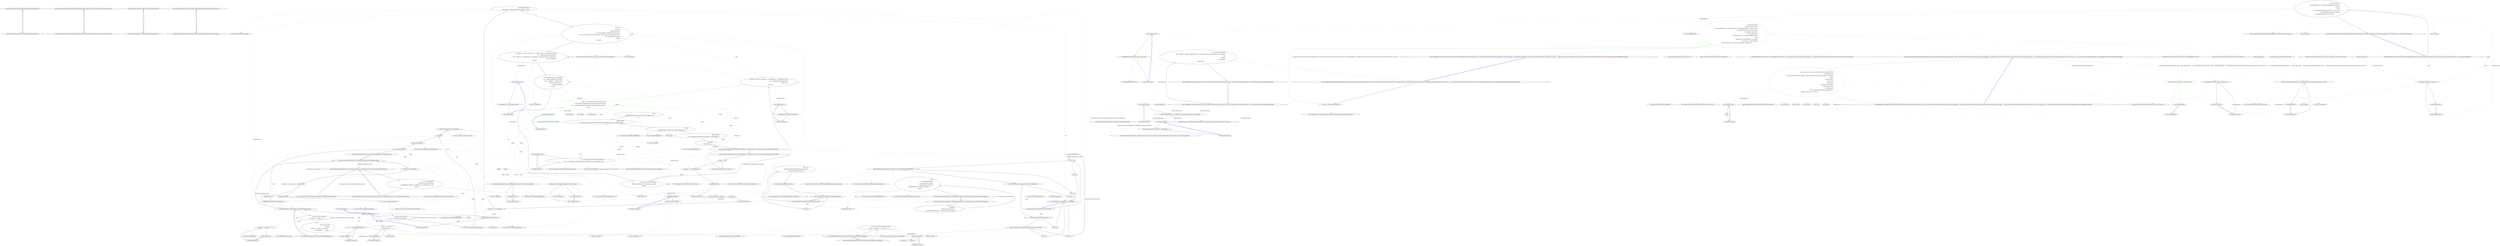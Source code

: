 digraph  {
m0_4 [label="Entry Humanizer.Localisation.Formatters.IFormatter.TimeSpanHumanize_Zero()", span="12-12", cluster="Humanizer.Localisation.Formatters.IFormatter.TimeSpanHumanize_Zero()", file="ReflectionExtensions.cs"];
m0_5 [label="Exit Humanizer.Localisation.Formatters.IFormatter.TimeSpanHumanize_Zero()", span="12-12", cluster="Humanizer.Localisation.Formatters.IFormatter.TimeSpanHumanize_Zero()", file="ReflectionExtensions.cs"];
m0_2 [label="Entry Humanizer.Localisation.Formatters.IFormatter.DateHumanize(Humanizer.Localisation.TimeUnit, Humanizer.Localisation.Tense, int)", span="10-10", cluster="Humanizer.Localisation.Formatters.IFormatter.DateHumanize(Humanizer.Localisation.TimeUnit, Humanizer.Localisation.Tense, int)", file="ReflectionExtensions.cs"];
m0_3 [label="Exit Humanizer.Localisation.Formatters.IFormatter.DateHumanize(Humanizer.Localisation.TimeUnit, Humanizer.Localisation.Tense, int)", span="10-10", cluster="Humanizer.Localisation.Formatters.IFormatter.DateHumanize(Humanizer.Localisation.TimeUnit, Humanizer.Localisation.Tense, int)", file="ReflectionExtensions.cs"];
m0_0 [label="Entry Humanizer.Localisation.Formatters.IFormatter.DateHumanize_Now()", span="9-9", cluster="Humanizer.Localisation.Formatters.IFormatter.DateHumanize_Now()", file="ReflectionExtensions.cs"];
m0_1 [label="Exit Humanizer.Localisation.Formatters.IFormatter.DateHumanize_Now()", span="9-9", cluster="Humanizer.Localisation.Formatters.IFormatter.DateHumanize_Now()", file="ReflectionExtensions.cs"];
m0_6 [label="Entry Humanizer.Localisation.Formatters.IFormatter.TimeSpanHumanize(Humanizer.Localisation.TimeUnit, int)", span="13-13", cluster="Humanizer.Localisation.Formatters.IFormatter.TimeSpanHumanize(Humanizer.Localisation.TimeUnit, int)", file="ReflectionExtensions.cs"];
m0_7 [label="Exit Humanizer.Localisation.Formatters.IFormatter.TimeSpanHumanize(Humanizer.Localisation.TimeUnit, int)", span="13-13", cluster="Humanizer.Localisation.Formatters.IFormatter.TimeSpanHumanize(Humanizer.Localisation.TimeUnit, int)", file="ReflectionExtensions.cs"];
m2_33 [label="Entry System.Type.GetVerbSpecification()", span="27-27", cluster="System.Type.GetVerbSpecification()", file="UnParserExtensions.cs"];
m2_41 [label="Entry System.Text.StringBuilder.Append(char)", span="0-0", cluster="System.Text.StringBuilder.Append(char)", file="UnParserExtensions.cs"];
m2_118 [label="Entry Unk.doubQt", span="", cluster="Unk.doubQt", file="UnParserExtensions.cs"];
m2_143 [label="Entry CommandLine.Infrastructure.FSharpOptionHelper.IsSome(object)", span="52-52", cluster="CommandLine.Infrastructure.FSharpOptionHelper.IsSome(object)", file="UnParserExtensions.cs"];
m2_120 [label="Entry CommandLine.UnParserExtensions.SeperatorOrSpace(CommandLine.Core.Specification)", span="165-165", cluster="CommandLine.UnParserExtensions.SeperatorOrSpace(CommandLine.Core.Specification)", file="UnParserExtensions.cs"];
m2_121 [label="return (spec as OptionSpecification).ToMaybe()\r\n                .Return(o => o.Separator != '\0' ? o.Separator : ' ', ' ');", span="167-168", cluster="CommandLine.UnParserExtensions.SeperatorOrSpace(CommandLine.Core.Specification)", file="UnParserExtensions.cs"];
m2_122 [label="Exit CommandLine.UnParserExtensions.SeperatorOrSpace(CommandLine.Core.Specification)", span="165-165", cluster="CommandLine.UnParserExtensions.SeperatorOrSpace(CommandLine.Core.Specification)", file="UnParserExtensions.cs"];
m2_82 [label="Entry CommandLine.UnParserExtensions.FormatValue(CommandLine.Core.Specification, object)", span="133-133", cluster="CommandLine.UnParserExtensions.FormatValue(CommandLine.Core.Specification, object)", file="UnParserExtensions.cs"];
m2_92 [label="builder.Append(format(e.Current)).Append(sep)", span="147-147", cluster="CommandLine.UnParserExtensions.FormatValue(CommandLine.Core.Specification, object)", file="UnParserExtensions.cs"];
m2_83 [label="var builder = new StringBuilder()", span="135-135", cluster="CommandLine.UnParserExtensions.FormatValue(CommandLine.Core.Specification, object)", file="UnParserExtensions.cs"];
m2_88 [label="var sep = spec.SeperatorOrSpace()", span="142-142", cluster="CommandLine.UnParserExtensions.FormatValue(CommandLine.Core.Specification, object)", file="UnParserExtensions.cs"];
m2_90 [label="var e = ((IEnumerable)value).GetEnumerator()", span="145-145", cluster="CommandLine.UnParserExtensions.FormatValue(CommandLine.Core.Specification, object)", file="UnParserExtensions.cs"];
m2_89 [label="Func<object, object> format = v\r\n                        => sep == ' ' ? FormatWithQuotesIfString(v) : v", span="143-144", cluster="CommandLine.UnParserExtensions.FormatValue(CommandLine.Core.Specification, object)", file="UnParserExtensions.cs"];
m2_91 [label="e.MoveNext()", span="146-146", cluster="CommandLine.UnParserExtensions.FormatValue(CommandLine.Core.Specification, object)", file="UnParserExtensions.cs"];
m2_94 [label="return builder.ToString();", span="151-151", cluster="CommandLine.UnParserExtensions.FormatValue(CommandLine.Core.Specification, object)", file="UnParserExtensions.cs"];
m2_84 [label="spec.TargetType", span="136-136", cluster="CommandLine.UnParserExtensions.FormatValue(CommandLine.Core.Specification, object)", file="UnParserExtensions.cs"];
m2_86 [label="builder.Append(FormatWithQuotesIfString(value))", span="139-139", cluster="CommandLine.UnParserExtensions.FormatValue(CommandLine.Core.Specification, object)", file="UnParserExtensions.cs"];
m2_93 [label="builder.TrimEndIfMatch(' ')", span="148-148", cluster="CommandLine.UnParserExtensions.FormatValue(CommandLine.Core.Specification, object)", file="UnParserExtensions.cs"];
m2_87 [label="TargetType.Sequence", span="141-141", cluster="CommandLine.UnParserExtensions.FormatValue(CommandLine.Core.Specification, object)", file="UnParserExtensions.cs"];
m2_85 [label="TargetType.Scalar", span="138-138", cluster="CommandLine.UnParserExtensions.FormatValue(CommandLine.Core.Specification, object)", file="UnParserExtensions.cs"];
m2_95 [label="Exit CommandLine.UnParserExtensions.FormatValue(CommandLine.Core.Specification, object)", span="133-133", cluster="CommandLine.UnParserExtensions.FormatValue(CommandLine.Core.Specification, object)", file="UnParserExtensions.cs"];
m2_30 [label="Entry System.Action<T>.Invoke(T)", span="0-0", cluster="System.Action<T>.Invoke(T)", file="UnParserExtensions.cs"];
m2_99 [label="Entry System.Collections.IEnumerable.GetEnumerator()", span="0-0", cluster="System.Collections.IEnumerable.GetEnumerator()", file="UnParserExtensions.cs"];
m2_40 [label="Entry Unk.Any", span="", cluster="Unk.Any", file="UnParserExtensions.cs"];
m2_36 [label="Entry object.IsEmpty()", span="203-203", cluster="object.IsEmpty()", file="UnParserExtensions.cs"];
m2_101 [label="Entry System.Func<T, TResult>.Invoke(T)", span="0-0", cluster="System.Func<T, TResult>.Invoke(T)", file="UnParserExtensions.cs"];
m2_131 [label="Entry CommandLine.UnParserExtensions.FormatName(CommandLine.Core.OptionSpecification, CommandLine.UnParserSettings)", span="179-179", cluster="CommandLine.UnParserExtensions.FormatName(CommandLine.Core.OptionSpecification, CommandLine.UnParserSettings)", file="UnParserExtensions.cs"];
m2_133 [label="return\r\n                new StringBuilder(longName\r\n                    ? ''--''.JoinTo(optionSpec.LongName)\r\n                    : ''-''.JoinTo(optionSpec.ShortName))\r\n                        .AppendIf(longName && settings.UseEqualToken, ''='', '' '')\r\n                    .ToString();", span="184-189", cluster="CommandLine.UnParserExtensions.FormatName(CommandLine.Core.OptionSpecification, CommandLine.UnParserSettings)", file="UnParserExtensions.cs"];
m2_132 [label="var longName =\r\n                optionSpec.LongName.Length > 0\r\n                && settings.NameStyleFormat == NameStyleFormat.PreferLongName", span="181-183", cluster="CommandLine.UnParserExtensions.FormatName(CommandLine.Core.OptionSpecification, CommandLine.UnParserSettings)", file="UnParserExtensions.cs"];
m2_134 [label="Exit CommandLine.UnParserExtensions.FormatName(CommandLine.Core.OptionSpecification, CommandLine.UnParserSettings)", span="179-179", cluster="CommandLine.UnParserExtensions.FormatName(CommandLine.Core.OptionSpecification, CommandLine.UnParserSettings)", file="UnParserExtensions.cs"];
m2_38 [label="Entry Unk.Where", span="", cluster="Unk.Where", file="UnParserExtensions.cs"];
m2_136 [label="Entry System.Text.StringBuilder.AppendIf(bool, string, string)", span="42-42", cluster="System.Text.StringBuilder.AppendIf(bool, string, string)", file="UnParserExtensions.cs"];
m2_47 [label="Entry Unk.TrimEndIfMatchWhen", span="", cluster="Unk.TrimEndIfMatchWhen", file="UnParserExtensions.cs"];
m2_114 [label="Entry string.Replace(string, string)", span="0-0", cluster="string.Replace(string, string)", file="UnParserExtensions.cs"];
m2_35 [label="Entry System.Type.GetSpecifications<T>(System.Func<System.Reflection.PropertyInfo, T>)", span="16-16", cluster="System.Type.GetSpecifications<T>(System.Func<System.Reflection.PropertyInfo, T>)", file="UnParserExtensions.cs"];
m2_67 [label="Entry Unk.Contains", span="", cluster="Unk.Contains", file="UnParserExtensions.cs"];
m2_109 [label="Entry T.ToMaybe<T>()", span="249-249", cluster="T.ToMaybe<T>()", file="UnParserExtensions.cs"];
m2_113 [label="Entry string.Contains(string)", span="0-0", cluster="string.Contains(string)", file="UnParserExtensions.cs"];
m2_31 [label="Entry object.GetType()", span="0-0", cluster="object.GetType()", file="UnParserExtensions.cs"];
m2_110 [label="Entry lambda expression", span="156-157", cluster="lambda expression", file="UnParserExtensions.cs"];
m2_71 [label="Entry lambda expression", span="118-118", cluster="lambda expression", file="UnParserExtensions.cs"];
m2_75 [label="builder.Append(FormatOption((OptionSpecification)opt.Specification, opt.Value, settings)).Append(' ')", span="123-123", cluster="lambda expression", file="UnParserExtensions.cs"];
m2_79 [label="builder.Append(FormatValue(val.Specification, val.Value)).Append(' ')", span="127-127", cluster="lambda expression", file="UnParserExtensions.cs"];
m2_72 [label="((OptionSpecification)info.Specification).ShortName", span="118-118", cluster="lambda expression", color=green, community=0, file="UnParserExtensions.cs"];
m2_73 [label="Exit lambda expression", span="118-118", cluster="lambda expression", file="UnParserExtensions.cs"];
m2_52 [label="builder.Append(verb.Name).Append(' ')", span="83-83", cluster="lambda expression", file="UnParserExtensions.cs"];
m2_68 [label="Entry lambda expression", span="111-111", cluster="lambda expression", file="UnParserExtensions.cs"];
m2_65 [label="!shortSwitches.Contains(info)", span="108-108", cluster="lambda expression", file="UnParserExtensions.cs"];
m2_74 [label="Entry lambda expression", span="123-123", cluster="lambda expression", file="UnParserExtensions.cs"];
m2_76 [label="Exit lambda expression", span="123-123", cluster="lambda expression", file="UnParserExtensions.cs"];
m2_78 [label="Entry lambda expression", span="127-127", cluster="lambda expression", file="UnParserExtensions.cs"];
m2_80 [label="Exit lambda expression", span="127-127", cluster="lambda expression", file="UnParserExtensions.cs"];
m2_64 [label="Entry lambda expression", span="108-108", cluster="lambda expression", file="UnParserExtensions.cs"];
m2_51 [label="Entry lambda expression", span="83-83", cluster="lambda expression", file="UnParserExtensions.cs"];
m2_53 [label="Exit lambda expression", span="83-83", cluster="lambda expression", file="UnParserExtensions.cs"];
m2_55 [label="Entry lambda expression", span="88-89", cluster="lambda expression", file="UnParserExtensions.cs"];
m2_70 [label="Exit lambda expression", span="111-111", cluster="lambda expression", file="UnParserExtensions.cs"];
m2_69 [label="i.Specification.Tag == SpecificationType.Value", span="111-111", cluster="lambda expression", file="UnParserExtensions.cs"];
m2_61 [label="Entry lambda expression", span="94-94", cluster="lambda expression", file="UnParserExtensions.cs"];
m2_66 [label="Exit lambda expression", span="108-108", cluster="lambda expression", file="UnParserExtensions.cs"];
m2_56 [label="new { Specification = Specification.FromProperty(pi),\r\n                            Value = pi.GetValue(options, null).NormalizeValue(), PropertyValue = pi.GetValue(options, null) }", span="88-89", cluster="lambda expression", file="UnParserExtensions.cs"];
m2_57 [label="Exit lambda expression", span="88-89", cluster="lambda expression", file="UnParserExtensions.cs"];
m2_63 [label="Exit lambda expression", span="94-94", cluster="lambda expression", file="UnParserExtensions.cs"];
m2_62 [label="i.Specification.Tag == SpecificationType.Option", span="94-94", cluster="lambda expression", file="UnParserExtensions.cs"];
m2_116 [label="v.Contains(' ') || v.Contains(''\'''')\r\n                    ? ''\''''.JoinTo(doubQt(v), ''\'''') : v", span="161-162", cluster="lambda expression", file="UnParserExtensions.cs"];
m2_104 [label="sep == ' ' ? FormatWithQuotesIfString(v) : v", span="144-144", cluster="lambda expression", file="UnParserExtensions.cs"];
m2_115 [label="Entry lambda expression", span="161-162", cluster="lambda expression", file="UnParserExtensions.cs"];
m2_123 [label="Entry lambda expression", span="168-168", cluster="lambda expression", file="UnParserExtensions.cs"];
m2_117 [label="Exit lambda expression", span="161-162", cluster="lambda expression", file="UnParserExtensions.cs"];
m2_103 [label="Entry lambda expression", span="143-144", cluster="lambda expression", file="UnParserExtensions.cs"];
m2_105 [label="Exit lambda expression", span="143-144", cluster="lambda expression", file="UnParserExtensions.cs"];
m2_111 [label="v.Contains(''\'''') ? v.Replace(''\'''', ''\\\'''') : v", span="157-157", cluster="lambda expression", file="UnParserExtensions.cs"];
m2_125 [label="Exit lambda expression", span="168-168", cluster="lambda expression", file="UnParserExtensions.cs"];
m2_124 [label="o.Separator != '\0' ? o.Separator : ' '", span="168-168", cluster="lambda expression", file="UnParserExtensions.cs"];
m2_112 [label="Exit lambda expression", span="156-157", cluster="lambda expression", file="UnParserExtensions.cs"];
m2_130 [label="Entry System.Text.StringBuilder.AppendWhen(bool, params string[])", span="9-9", cluster="System.Text.StringBuilder.AppendWhen(bool, params string[])", file="UnParserExtensions.cs"];
m2_50 [label="Entry string.TrimEnd(params char[])", span="0-0", cluster="string.TrimEnd(params char[])", file="UnParserExtensions.cs"];
m2_102 [label="Entry System.Text.StringBuilder.TrimEndIfMatch(char)", span="87-87", cluster="System.Text.StringBuilder.TrimEndIfMatch(char)", file="UnParserExtensions.cs"];
m2_142 [label="Entry CommandLine.Infrastructure.ReflectionHelper.IsFSharpOptionType(System.Type)", span="35-35", cluster="CommandLine.Infrastructure.ReflectionHelper.IsFSharpOptionType(System.Type)", file="UnParserExtensions.cs"];
m2_46 [label="Entry System.Text.StringBuilder.TrailingSpaces()", span="100-100", cluster="System.Text.StringBuilder.TrailingSpaces()", file="UnParserExtensions.cs"];
m2_54 [label="Entry Unk.Append", span="", cluster="Unk.Append", file="UnParserExtensions.cs"];
m2_42 [label="Entry Unk.Select", span="", cluster="Unk.Select", file="UnParserExtensions.cs"];
m2_158 [label="Entry System.Type.GetDefaultValue()", span="119-119", cluster="System.Type.GetDefaultValue()", file="UnParserExtensions.cs"];
m2_81 [label="Entry Unk.FormatValue", span="", cluster="Unk.FormatValue", file="UnParserExtensions.cs"];
m2_77 [label="Entry Unk.FormatOption", span="", cluster="Unk.FormatOption", file="UnParserExtensions.cs"];
m2_37 [label="Entry Unk.Memorize", span="", cluster="Unk.Memorize", file="UnParserExtensions.cs"];
m2_39 [label="Entry Unk.UniqueName", span="", cluster="Unk.UniqueName", file="UnParserExtensions.cs"];
m2_144 [label="Entry CommandLine.Infrastructure.FSharpOptionHelper.ValueOf(object)", span="39-39", cluster="CommandLine.Infrastructure.FSharpOptionHelper.ValueOf(object)", file="UnParserExtensions.cs"];
m2_119 [label="Entry string.JoinTo(params string[])", span="45-45", cluster="string.JoinTo(params string[])", file="UnParserExtensions.cs"];
m2_60 [label="Entry object.NormalizeValue()", span="192-192", cluster="object.NormalizeValue()", file="UnParserExtensions.cs"];
m2_34 [label="Entry Unk.Return", span="", cluster="Unk.Return", file="UnParserExtensions.cs"];
m2_58 [label="Entry CommandLine.Core.Specification.FromProperty(System.Reflection.PropertyInfo)", span="105-105", cluster="CommandLine.Core.Specification.FromProperty(System.Reflection.PropertyInfo)", file="UnParserExtensions.cs"];
m2_49 [label="Entry System.Text.StringBuilder.ToString()", span="0-0", cluster="System.Text.StringBuilder.ToString()", file="UnParserExtensions.cs"];
m2_129 [label="Entry CommandLine.Core.OptionSpecification.FormatName(CommandLine.UnParserSettings)", span="179-179", cluster="CommandLine.Core.OptionSpecification.FormatName(CommandLine.UnParserSettings)", file="UnParserExtensions.cs"];
m2_45 [label="Entry System.Text.StringBuilder.Append(string)", span="0-0", cluster="System.Text.StringBuilder.Append(string)", file="UnParserExtensions.cs"];
m2_98 [label="Entry CommandLine.Core.Specification.SeperatorOrSpace()", span="165-165", cluster="CommandLine.Core.Specification.SeperatorOrSpace()", file="UnParserExtensions.cs"];
m2_96 [label="Entry CommandLine.UnParserExtensions.FormatWithQuotesIfString(object)", span="154-154", cluster="CommandLine.UnParserExtensions.FormatWithQuotesIfString(object)", file="UnParserExtensions.cs"];
m2_107 [label="return (value as string)\r\n                .ToMaybe()\r\n                .Return(v => v.Contains(' ') || v.Contains(''\'''')\r\n                    ? ''\''''.JoinTo(doubQt(v), ''\'''') : v, value);", span="159-162", cluster="CommandLine.UnParserExtensions.FormatWithQuotesIfString(object)", file="UnParserExtensions.cs"];
m2_106 [label="Func<string, string> doubQt = v\r\n                => v.Contains(''\'''') ? v.Replace(''\'''', ''\\\'''') : v", span="156-157", cluster="CommandLine.UnParserExtensions.FormatWithQuotesIfString(object)", file="UnParserExtensions.cs"];
m2_108 [label="Exit CommandLine.UnParserExtensions.FormatWithQuotesIfString(object)", span="154-154", cluster="CommandLine.UnParserExtensions.FormatWithQuotesIfString(object)", file="UnParserExtensions.cs"];
m2_48 [label="Entry Unk.ForEach", span="", cluster="Unk.ForEach", file="UnParserExtensions.cs"];
m2_97 [label="Entry System.Text.StringBuilder.Append(object)", span="0-0", cluster="System.Text.StringBuilder.Append(object)", file="UnParserExtensions.cs"];
m2_44 [label="Entry Unk.Join", span="", cluster="Unk.Join", file="UnParserExtensions.cs"];
m2_135 [label="Entry System.Text.StringBuilder.StringBuilder(string)", span="0-0", cluster="System.Text.StringBuilder.StringBuilder(string)", file="UnParserExtensions.cs"];
m2_32 [label="Entry System.Text.StringBuilder.StringBuilder()", span="0-0", cluster="System.Text.StringBuilder.StringBuilder()", file="UnParserExtensions.cs"];
m2_29 [label="Entry CommandLine.UnParserSettings.UnParserSettings()", span="18-18", cluster="CommandLine.UnParserSettings.UnParserSettings()", file="UnParserExtensions.cs"];
m2_159 [label="Entry object.Equals(object)", span="0-0", cluster="object.Equals(object)", file="UnParserExtensions.cs"];
m2_100 [label="Entry System.Collections.IEnumerator.MoveNext()", span="0-0", cluster="System.Collections.IEnumerator.MoveNext()", file="UnParserExtensions.cs"];
m2_7 [label="Entry CommandLine.UnParserExtensions.FormatCommandLine<T>(CommandLine.Parser, T, System.Action<CommandLine.UnParserSettings>)", span="71-71", cluster="CommandLine.UnParserExtensions.FormatCommandLine<T>(CommandLine.Parser, T, System.Action<CommandLine.UnParserSettings>)", file="UnParserExtensions.cs"];
m2_21 [label="builder = settings.GroupSwitches && shortSwitches.Any()\r\n                ? builder.Append('-').Append(string.Join(string.Empty, shortSwitches.Select(\r\n                    info => ((OptionSpecification)info.Specification).ShortName).ToArray())).Append(' ')\r\n                : builder", span="116-119", cluster="CommandLine.UnParserExtensions.FormatCommandLine<T>(CommandLine.Parser, T, System.Action<CommandLine.UnParserSettings>)", color=green, community=0, file="UnParserExtensions.cs"];
m2_10 [label="var settings = new UnParserSettings()", span="75-75", cluster="CommandLine.UnParserExtensions.FormatCommandLine<T>(CommandLine.Parser, T, System.Action<CommandLine.UnParserSettings>)", file="UnParserExtensions.cs"];
m2_14 [label="var builder = new StringBuilder()", span="80-80", cluster="CommandLine.UnParserExtensions.FormatCommandLine<T>(CommandLine.Parser, T, System.Action<CommandLine.UnParserSettings>)", file="UnParserExtensions.cs"];
m2_20 [label="var valSpecs = from info in specs.Where(i => i.Specification.Tag == SpecificationType.Value)\r\n                let v = (ValueSpecification)info.Specification\r\n                orderby v.Index\r\n                select info", span="111-114", cluster="CommandLine.UnParserExtensions.FormatCommandLine<T>(CommandLine.Parser, T, System.Action<CommandLine.UnParserSettings>)", file="UnParserExtensions.cs"];
m2_18 [label="var shortSwitches = from info in allOptSpecs\r\n                let o = (OptionSpecification)info.Specification\r\n                where o.TargetType == TargetType.Switch\r\n                where o.ShortName.Length > 0\r\n                orderby o.UniqueName()\r\n                select info", span="100-105", cluster="CommandLine.UnParserExtensions.FormatCommandLine<T>(CommandLine.Parser, T, System.Action<CommandLine.UnParserSettings>)", file="UnParserExtensions.cs"];
m2_22 [label="builder\r\n                .TrimEndIfMatchWhen(!optSpecs.Any() || builder.TrailingSpaces() > 1, ' ')", span="120-121", cluster="CommandLine.UnParserExtensions.FormatCommandLine<T>(CommandLine.Parser, T, System.Action<CommandLine.UnParserSettings>)", file="UnParserExtensions.cs"];
m2_23 [label="optSpecs.ForEach(\r\n                opt => builder.Append(FormatOption((OptionSpecification)opt.Specification, opt.Value, settings)).Append(' '))", span="122-123", cluster="CommandLine.UnParserExtensions.FormatCommandLine<T>(CommandLine.Parser, T, System.Action<CommandLine.UnParserSettings>)", file="UnParserExtensions.cs"];
m2_24 [label="builder\r\n                .TrimEndIfMatchWhen(!valSpecs.Any() || builder.TrailingSpaces() > 1, ' ')", span="124-125", cluster="CommandLine.UnParserExtensions.FormatCommandLine<T>(CommandLine.Parser, T, System.Action<CommandLine.UnParserSettings>)", file="UnParserExtensions.cs"];
m2_25 [label="valSpecs.ForEach(\r\n                val => builder.Append(FormatValue(val.Specification, val.Value)).Append(' '))", span="126-127", cluster="CommandLine.UnParserExtensions.FormatCommandLine<T>(CommandLine.Parser, T, System.Action<CommandLine.UnParserSettings>)", file="UnParserExtensions.cs"];
m2_26 [label="return builder\r\n                .ToString().TrimEnd(' ');", span="129-130", cluster="CommandLine.UnParserExtensions.FormatCommandLine<T>(CommandLine.Parser, T, System.Action<CommandLine.UnParserSettings>)", file="UnParserExtensions.cs"];
m2_8 [label="options == null", span="73-73", cluster="CommandLine.UnParserExtensions.FormatCommandLine<T>(CommandLine.Parser, T, System.Action<CommandLine.UnParserSettings>)", file="UnParserExtensions.cs"];
m2_11 [label="configuration(settings)", span="76-76", cluster="CommandLine.UnParserExtensions.FormatCommandLine<T>(CommandLine.Parser, T, System.Action<CommandLine.UnParserSettings>)", file="UnParserExtensions.cs"];
m2_12 [label="settings.Consumed = true", span="77-77", cluster="CommandLine.UnParserExtensions.FormatCommandLine<T>(CommandLine.Parser, T, System.Action<CommandLine.UnParserSettings>)", file="UnParserExtensions.cs"];
m2_19 [label="var optSpecs = settings.GroupSwitches\r\n                ? allOptSpecs.Where(info => !shortSwitches.Contains(info))\r\n                : allOptSpecs", span="107-109", cluster="CommandLine.UnParserExtensions.FormatCommandLine<T>(CommandLine.Parser, T, System.Action<CommandLine.UnParserSettings>)", file="UnParserExtensions.cs"];
m2_13 [label="var type = options.GetType()", span="79-79", cluster="CommandLine.UnParserExtensions.FormatCommandLine<T>(CommandLine.Parser, T, System.Action<CommandLine.UnParserSettings>)", file="UnParserExtensions.cs"];
m2_15 [label="type.GetVerbSpecification()\r\n                .Return(verb => builder.Append(verb.Name).Append(' '), builder)", span="82-83", cluster="CommandLine.UnParserExtensions.FormatCommandLine<T>(CommandLine.Parser, T, System.Action<CommandLine.UnParserSettings>)", file="UnParserExtensions.cs"];
m2_16 [label="var specs =\r\n                (from info in\r\n                    type.GetSpecifications(\r\n                        pi => new { Specification = Specification.FromProperty(pi),\r\n                            Value = pi.GetValue(options, null).NormalizeValue(), PropertyValue = pi.GetValue(options, null) })\r\n                where !info.PropertyValue.IsEmpty()\r\n                select info)\r\n                    .Memorize()", span="85-92", cluster="CommandLine.UnParserExtensions.FormatCommandLine<T>(CommandLine.Parser, T, System.Action<CommandLine.UnParserSettings>)", file="UnParserExtensions.cs"];
m2_17 [label="var allOptSpecs = from info in specs.Where(i => i.Specification.Tag == SpecificationType.Option)\r\n                let o = (OptionSpecification)info.Specification\r\n                where o.TargetType != TargetType.Switch || (o.TargetType == TargetType.Switch && ((bool)info.Value))\r\n                orderby o.UniqueName()\r\n                select info", span="94-98", cluster="CommandLine.UnParserExtensions.FormatCommandLine<T>(CommandLine.Parser, T, System.Action<CommandLine.UnParserSettings>)", file="UnParserExtensions.cs"];
m2_9 [label="throw new ArgumentNullException(''options'');", span="73-73", cluster="CommandLine.UnParserExtensions.FormatCommandLine<T>(CommandLine.Parser, T, System.Action<CommandLine.UnParserSettings>)", file="UnParserExtensions.cs"];
m2_27 [label="Exit CommandLine.UnParserExtensions.FormatCommandLine<T>(CommandLine.Parser, T, System.Action<CommandLine.UnParserSettings>)", span="71-71", cluster="CommandLine.UnParserExtensions.FormatCommandLine<T>(CommandLine.Parser, T, System.Action<CommandLine.UnParserSettings>)", file="UnParserExtensions.cs"];
m2_43 [label="Entry Unk.ToArray", span="", cluster="Unk.ToArray", file="UnParserExtensions.cs"];
m2_126 [label="Entry CommandLine.UnParserExtensions.FormatOption(CommandLine.Core.OptionSpecification, object, CommandLine.UnParserSettings)", span="171-171", cluster="CommandLine.UnParserExtensions.FormatOption(CommandLine.Core.OptionSpecification, object, CommandLine.UnParserSettings)", file="UnParserExtensions.cs"];
m2_127 [label="return new StringBuilder()\r\n                    .Append(spec.FormatName(settings))\r\n                    .AppendWhen(spec.TargetType != TargetType.Switch, FormatValue(spec, value))\r\n                .ToString();", span="173-176", cluster="CommandLine.UnParserExtensions.FormatOption(CommandLine.Core.OptionSpecification, object, CommandLine.UnParserSettings)", file="UnParserExtensions.cs"];
m2_128 [label="Exit CommandLine.UnParserExtensions.FormatOption(CommandLine.Core.OptionSpecification, object, CommandLine.UnParserSettings)", span="171-171", cluster="CommandLine.UnParserExtensions.FormatOption(CommandLine.Core.OptionSpecification, object, CommandLine.UnParserSettings)", file="UnParserExtensions.cs"];
m2_145 [label="Entry CommandLine.UnParserExtensions.IsEmpty(object)", span="203-203", cluster="CommandLine.UnParserExtensions.IsEmpty(object)", file="UnParserExtensions.cs"];
m2_148 [label="ReflectionHelper.IsFSharpOptionType(value.GetType()) && !FSharpOptionHelper.IsSome(value)", span="206-206", cluster="CommandLine.UnParserExtensions.IsEmpty(object)", file="UnParserExtensions.cs"];
m2_150 [label="value is ValueType && value.Equals(value.GetType().GetDefaultValue())", span="207-207", cluster="CommandLine.UnParserExtensions.IsEmpty(object)", file="UnParserExtensions.cs"];
m2_146 [label="value == null", span="205-205", cluster="CommandLine.UnParserExtensions.IsEmpty(object)", file="UnParserExtensions.cs"];
m2_156 [label="return false;", span="210-210", cluster="CommandLine.UnParserExtensions.IsEmpty(object)", file="UnParserExtensions.cs"];
m2_149 [label="return true;", span="206-206", cluster="CommandLine.UnParserExtensions.IsEmpty(object)", file="UnParserExtensions.cs"];
m2_151 [label="return true;", span="207-207", cluster="CommandLine.UnParserExtensions.IsEmpty(object)", file="UnParserExtensions.cs"];
m2_152 [label="value is string && ((string)value).Length == 0", span="208-208", cluster="CommandLine.UnParserExtensions.IsEmpty(object)", file="UnParserExtensions.cs"];
m2_147 [label="return true;", span="205-205", cluster="CommandLine.UnParserExtensions.IsEmpty(object)", file="UnParserExtensions.cs"];
m2_154 [label="value is IEnumerable && !((IEnumerable)value).GetEnumerator().MoveNext()", span="209-209", cluster="CommandLine.UnParserExtensions.IsEmpty(object)", file="UnParserExtensions.cs"];
m2_153 [label="return true;", span="208-208", cluster="CommandLine.UnParserExtensions.IsEmpty(object)", file="UnParserExtensions.cs"];
m2_155 [label="return true;", span="209-209", cluster="CommandLine.UnParserExtensions.IsEmpty(object)", file="UnParserExtensions.cs"];
m2_157 [label="Exit CommandLine.UnParserExtensions.IsEmpty(object)", span="203-203", cluster="CommandLine.UnParserExtensions.IsEmpty(object)", file="UnParserExtensions.cs"];
m2_28 [label="Entry System.ArgumentNullException.ArgumentNullException(string)", span="0-0", cluster="System.ArgumentNullException.ArgumentNullException(string)", file="UnParserExtensions.cs"];
m2_59 [label="Entry System.Reflection.PropertyInfo.GetValue(object, object[])", span="0-0", cluster="System.Reflection.PropertyInfo.GetValue(object, object[])", file="UnParserExtensions.cs"];
m2_137 [label="Entry CommandLine.UnParserExtensions.NormalizeValue(object)", span="192-192", cluster="CommandLine.UnParserExtensions.NormalizeValue(object)", file="UnParserExtensions.cs"];
m2_138 [label="value != null\r\n                && ReflectionHelper.IsFSharpOptionType(value.GetType())\r\n                && FSharpOptionHelper.IsSome(value)", span="194-196", cluster="CommandLine.UnParserExtensions.NormalizeValue(object)", file="UnParserExtensions.cs"];
m2_139 [label="return FSharpOptionHelper.ValueOf(value);", span="198-198", cluster="CommandLine.UnParserExtensions.NormalizeValue(object)", file="UnParserExtensions.cs"];
m2_140 [label="return value;", span="200-200", cluster="CommandLine.UnParserExtensions.NormalizeValue(object)", file="UnParserExtensions.cs"];
m2_141 [label="Exit CommandLine.UnParserExtensions.NormalizeValue(object)", span="192-192", cluster="CommandLine.UnParserExtensions.NormalizeValue(object)", file="UnParserExtensions.cs"];
m2_160 [label=builder, span="", file="UnParserExtensions.cs"];
m2_163 [label=settings, span="", file="UnParserExtensions.cs"];
m2_162 [label=shortSwitches, span="", file="UnParserExtensions.cs"];
m2_161 [label=T, span="", file="UnParserExtensions.cs"];
m2_165 [label=doubQt, span="", file="UnParserExtensions.cs"];
m2_164 [label=sep, span="", file="UnParserExtensions.cs"];
m3_51 [label="Entry Unk.SingleOrDefault", span="", cluster="Unk.SingleOrDefault", file="UnParserExtensionsTests.cs"];
m3_33 [label="Entry Unk.Just", span="", cluster="Unk.Just", file="UnParserExtensionsTests.cs"];
m3_16 [label="Entry System.Collections.Generic.IEnumerable<TSource>.Empty<TSource>()", span="87-87", cluster="System.Collections.Generic.IEnumerable<TSource>.Empty<TSource>()", file="UnParserExtensionsTests.cs"];
m3_34 [label="Entry Unk.>", span="", cluster="Unk.>", file="UnParserExtensionsTests.cs"];
m3_29 [label="Entry Unk.Any", span="", cluster="Unk.Any", file="UnParserExtensionsTests.cs"];
m3_25 [label="Entry CommandLine.Core.InstanceChooser.CreateHelpVerbRequestedError(System.Collections.Generic.IEnumerable<System.Tuple<CommandLine.Core.Verb, System.Type>>, string, System.StringComparer)", span="69-69", cluster="CommandLine.Core.InstanceChooser.CreateHelpVerbRequestedError(System.Collections.Generic.IEnumerable<System.Tuple<CommandLine.Core.Verb, System.Type>>, string, System.StringComparer)", file="UnParserExtensionsTests.cs"];
m3_49 [label="return verb.Length > 0\r\n                      ? verbs.SingleOrDefault(v => nameComparer.Equals(v.Item1.Name, verb))\r\n                             .ToMaybe()\r\n                             .Return(\r\n                                 v => new HelpVerbRequestedError(v.Item1.Name, v.Item2, true),\r\n                                 new HelpVerbRequestedError(null, null, false))\r\n                      : new HelpVerbRequestedError(null, null, false);", span="74-80", cluster="CommandLine.Core.InstanceChooser.CreateHelpVerbRequestedError(System.Collections.Generic.IEnumerable<System.Tuple<CommandLine.Core.Verb, System.Type>>, string, System.StringComparer)", file="UnParserExtensionsTests.cs"];
m3_50 [label="Exit CommandLine.Core.InstanceChooser.CreateHelpVerbRequestedError(System.Collections.Generic.IEnumerable<System.Tuple<CommandLine.Core.Verb, System.Type>>, string, System.StringComparer)", span="69-69", cluster="CommandLine.Core.InstanceChooser.CreateHelpVerbRequestedError(System.Collections.Generic.IEnumerable<System.Tuple<CommandLine.Core.Verb, System.Type>>, string, System.StringComparer)", file="UnParserExtensionsTests.cs"];
m3_31 [label="Entry CommandLine.BadVerbSelectedError.BadVerbSelectedError(string)", span="327-327", cluster="CommandLine.BadVerbSelectedError.BadVerbSelectedError(string)", file="UnParserExtensionsTests.cs"];
m3_53 [label="Entry CommandLine.HelpVerbRequestedError.HelpVerbRequestedError(string, System.Type, bool)", span="353-353", cluster="CommandLine.HelpVerbRequestedError.HelpVerbRequestedError(string, System.Type, bool)", file="UnParserExtensionsTests.cs"];
m3_3 [label="Entry CommandLine.Core.InstanceChooser.Choose(System.Func<System.Collections.Generic.IEnumerable<string>, System.Collections.Generic.IEnumerable<CommandLine.Core.OptionSpecification>, CommandLine.Core.StatePair<System.Collections.Generic.IEnumerable<CommandLine.Core.Token>>>, System.Collections.Generic.IEnumerable<System.Type>, System.Collections.Generic.IEnumerable<string>, System.StringComparer, System.Globalization.CultureInfo)", span="26-26", cluster="CommandLine.Core.InstanceChooser.Choose(System.Func<System.Collections.Generic.IEnumerable<string>, System.Collections.Generic.IEnumerable<CommandLine.Core.OptionSpecification>, CommandLine.Core.StatePair<System.Collections.Generic.IEnumerable<CommandLine.Core.Token>>>, System.Collections.Generic.IEnumerable<System.Type>, System.Collections.Generic.IEnumerable<string>, System.StringComparer, System.Globalization.CultureInfo)", file="UnParserExtensionsTests.cs"];
m3_13 [label="return arguments.Empty()\r\n                ? ParserResult.Create<object>(\r\n                    ParserResultType.Verbs, new NullInstance(), new[] { new NoVerbSelectedError() }, Maybe.Just(types))\r\n                : nameComparer.Equals(''help'', arguments.First())\r\n                   ? ParserResult.Create<object>(\r\n                        ParserResultType.Verbs,\r\n                        new NullInstance(), new[] { CreateHelpVerbRequestedError(\r\n                            verbs,\r\n                            arguments.Skip(1).SingleOrDefault() ?? string.Empty,\r\n                            nameComparer) }, Maybe.Just(types))\r\n                   : MatchVerb(tokenizer, verbs, arguments, nameComparer, parsingCulture);", span="35-45", cluster="CommandLine.Core.InstanceChooser.Choose(System.Func<System.Collections.Generic.IEnumerable<string>, System.Collections.Generic.IEnumerable<CommandLine.Core.OptionSpecification>, CommandLine.Core.StatePair<System.Collections.Generic.IEnumerable<CommandLine.Core.Token>>>, System.Collections.Generic.IEnumerable<System.Type>, System.Collections.Generic.IEnumerable<string>, System.StringComparer, System.Globalization.CultureInfo)", color=green, community=0, file="UnParserExtensionsTests.cs"];
m3_12 [label="var verbs = Verb.SelectFromTypes(types)", span="33-33", cluster="CommandLine.Core.InstanceChooser.Choose(System.Func<System.Collections.Generic.IEnumerable<string>, System.Collections.Generic.IEnumerable<CommandLine.Core.OptionSpecification>, CommandLine.Core.StatePair<System.Collections.Generic.IEnumerable<CommandLine.Core.Token>>>, System.Collections.Generic.IEnumerable<System.Type>, System.Collections.Generic.IEnumerable<string>, System.StringComparer, System.Globalization.CultureInfo)", file="UnParserExtensionsTests.cs"];
m3_14 [label="Exit CommandLine.Core.InstanceChooser.Choose(System.Func<System.Collections.Generic.IEnumerable<string>, System.Collections.Generic.IEnumerable<CommandLine.Core.OptionSpecification>, CommandLine.Core.StatePair<System.Collections.Generic.IEnumerable<CommandLine.Core.Token>>>, System.Collections.Generic.IEnumerable<System.Type>, System.Collections.Generic.IEnumerable<string>, System.StringComparer, System.Globalization.CultureInfo)", span="26-26", cluster="CommandLine.Core.InstanceChooser.Choose(System.Func<System.Collections.Generic.IEnumerable<string>, System.Collections.Generic.IEnumerable<CommandLine.Core.OptionSpecification>, CommandLine.Core.StatePair<System.Collections.Generic.IEnumerable<CommandLine.Core.Token>>>, System.Collections.Generic.IEnumerable<System.Type>, System.Collections.Generic.IEnumerable<string>, System.StringComparer, System.Globalization.CultureInfo)", file="UnParserExtensionsTests.cs"];
m3_11 [label="Entry CommandLine.Core.NameLookup.Contains(string, System.Collections.Generic.IEnumerable<CommandLine.Core.OptionSpecification>, System.StringComparer)", span="12-12", cluster="CommandLine.Core.NameLookup.Contains(string, System.Collections.Generic.IEnumerable<CommandLine.Core.OptionSpecification>, System.StringComparer)", file="UnParserExtensionsTests.cs"];
m3_22 [label="Entry System.StringComparer.Equals(string, string)", span="0-0", cluster="System.StringComparer.Equals(string, string)", file="UnParserExtensionsTests.cs"];
m3_52 [label="Entry Unk.ToMaybe", span="", cluster="Unk.ToMaybe", file="UnParserExtensionsTests.cs"];
m3_41 [label="Entry Unk.Single", span="", cluster="Unk.Single", file="UnParserExtensionsTests.cs"];
m3_8 [label="Entry lambda expression", span="19-19", cluster="lambda expression", file="UnParserExtensionsTests.cs"];
m3_35 [label="Entry lambda expression", span="55-55", cluster="lambda expression", file="UnParserExtensionsTests.cs"];
m3_38 [label="Entry lambda expression", span="57-57", cluster="lambda expression", file="UnParserExtensionsTests.cs"];
m3_46 [label="Entry lambda expression", span="66-66", cluster="lambda expression", file="UnParserExtensionsTests.cs"];
m3_36 [label="nameComparer.Equals(a.Item1.Name, arguments.First())", span="55-55", cluster="lambda expression", color=green, community=0, file="UnParserExtensionsTests.cs"];
m3_37 [label="Exit lambda expression", span="55-55", cluster="lambda expression", file="UnParserExtensionsTests.cs"];
m3_44 [label="nameComparer.Equals(v.Item1.Name, arguments.First())", span="57-57", cluster="lambda expression", file="UnParserExtensionsTests.cs"];
m3_56 [label="nameComparer.Equals(v.Item1.Name, verb)", span="75-75", cluster="lambda expression", file="UnParserExtensionsTests.cs"];
m3_39 [label="Activator.CreateInstance(verbs.Single(v => nameComparer.Equals(v.Item1.Name, arguments.First())).Item2)", span="57-57", cluster="lambda expression", file="UnParserExtensionsTests.cs"];
m3_40 [label="Exit lambda expression", span="57-57", cluster="lambda expression", file="UnParserExtensionsTests.cs"];
m3_48 [label="Exit lambda expression", span="66-66", cluster="lambda expression", file="UnParserExtensionsTests.cs"];
m3_47 [label="v.Item2", span="66-66", cluster="lambda expression", file="UnParserExtensionsTests.cs"];
m3_4 [label="Entry lambda expression", span="19-19", cluster="lambda expression", file="UnParserExtensionsTests.cs"];
m3_43 [label="Entry lambda expression", span="57-57", cluster="lambda expression", file="UnParserExtensionsTests.cs"];
m3_45 [label="Exit lambda expression", span="57-57", cluster="lambda expression", file="UnParserExtensionsTests.cs"];
m3_55 [label="Entry lambda expression", span="75-75", cluster="lambda expression", file="UnParserExtensionsTests.cs"];
m3_57 [label="Exit lambda expression", span="75-75", cluster="lambda expression", file="UnParserExtensionsTests.cs"];
m3_58 [label="Entry lambda expression", span="78-78", cluster="lambda expression", file="UnParserExtensionsTests.cs"];
m3_5 [label="Tokenizer.Tokenize(args, name => NameLookup.Contains(name, optionSpecs, nameComparer))", span="19-19", cluster="lambda expression", file="UnParserExtensionsTests.cs"];
m3_9 [label="NameLookup.Contains(name, optionSpecs, nameComparer)", span="19-19", cluster="lambda expression", file="UnParserExtensionsTests.cs"];
m3_6 [label="Exit lambda expression", span="19-19", cluster="lambda expression", file="UnParserExtensionsTests.cs"];
m3_60 [label="Exit lambda expression", span="78-78", cluster="lambda expression", file="UnParserExtensionsTests.cs"];
m3_59 [label="new HelpVerbRequestedError(v.Item1.Name, v.Item2, true)", span="78-78", cluster="lambda expression", file="UnParserExtensionsTests.cs"];
m3_10 [label="Exit lambda expression", span="19-19", cluster="lambda expression", file="UnParserExtensionsTests.cs"];
m3_21 [label="Entry System.Collections.Generic.IEnumerable<TSource>.First<TSource>()", span="0-0", cluster="System.Collections.Generic.IEnumerable<TSource>.First<TSource>()", file="UnParserExtensionsTests.cs"];
m3_23 [label="Entry System.Collections.Generic.IEnumerable<TSource>.Skip<TSource>(int)", span="0-0", cluster="System.Collections.Generic.IEnumerable<TSource>.Skip<TSource>(int)", file="UnParserExtensionsTests.cs"];
m3_19 [label="Entry CommandLine.Infrastructure.Maybe.Just<T>(T)", span="71-71", cluster="CommandLine.Infrastructure.Maybe.Just<T>(T)", file="UnParserExtensionsTests.cs"];
m3_32 [label="Entry Unk.Select", span="", cluster="Unk.Select", file="UnParserExtensionsTests.cs"];
m3_18 [label="Entry CommandLine.NoVerbSelectedError.NoVerbSelectedError()", span="391-391", cluster="CommandLine.NoVerbSelectedError.NoVerbSelectedError()", file="UnParserExtensionsTests.cs"];
m3_0 [label="Entry CommandLine.Core.InstanceChooser.Choose(System.Collections.Generic.IEnumerable<System.Type>, System.Collections.Generic.IEnumerable<string>, System.StringComparer, System.Globalization.CultureInfo)", span="12-12", cluster="CommandLine.Core.InstanceChooser.Choose(System.Collections.Generic.IEnumerable<System.Type>, System.Collections.Generic.IEnumerable<string>, System.StringComparer, System.Globalization.CultureInfo)", file="UnParserExtensionsTests.cs"];
m3_1 [label="return InstanceChooser.Choose(\r\n                (args, optionSpecs) => Tokenizer.Tokenize(args, name => NameLookup.Contains(name, optionSpecs, nameComparer)),\r\n                types,\r\n                arguments,\r\n                nameComparer,\r\n                parsingCulture);", span="18-23", cluster="CommandLine.Core.InstanceChooser.Choose(System.Collections.Generic.IEnumerable<System.Type>, System.Collections.Generic.IEnumerable<string>, System.StringComparer, System.Globalization.CultureInfo)", file="UnParserExtensionsTests.cs"];
m3_2 [label="Exit CommandLine.Core.InstanceChooser.Choose(System.Collections.Generic.IEnumerable<System.Type>, System.Collections.Generic.IEnumerable<string>, System.StringComparer, System.Globalization.CultureInfo)", span="12-12", cluster="CommandLine.Core.InstanceChooser.Choose(System.Collections.Generic.IEnumerable<System.Type>, System.Collections.Generic.IEnumerable<string>, System.StringComparer, System.Globalization.CultureInfo)", file="UnParserExtensionsTests.cs"];
m3_7 [label="Entry CommandLine.Core.Tokenizer.Tokenize(System.Collections.Generic.IEnumerable<string>, System.Func<string, bool>)", span="11-11", cluster="CommandLine.Core.Tokenizer.Tokenize(System.Collections.Generic.IEnumerable<string>, System.Func<string, bool>)", file="UnParserExtensionsTests.cs"];
m3_54 [label="Entry Unk.Return", span="", cluster="Unk.Return", file="UnParserExtensionsTests.cs"];
m3_26 [label="Entry CommandLine.Core.InstanceChooser.MatchVerb(System.Func<System.Collections.Generic.IEnumerable<string>, System.Collections.Generic.IEnumerable<CommandLine.Core.OptionSpecification>, CommandLine.Core.StatePair<System.Collections.Generic.IEnumerable<CommandLine.Core.Token>>>, System.Collections.Generic.IEnumerable<System.Tuple<CommandLine.Core.Verb, System.Type>>, System.Collections.Generic.IEnumerable<string>, System.StringComparer, System.Globalization.CultureInfo)", span="48-48", cluster="CommandLine.Core.InstanceChooser.MatchVerb(System.Func<System.Collections.Generic.IEnumerable<string>, System.Collections.Generic.IEnumerable<CommandLine.Core.OptionSpecification>, CommandLine.Core.StatePair<System.Collections.Generic.IEnumerable<CommandLine.Core.Token>>>, System.Collections.Generic.IEnumerable<System.Tuple<CommandLine.Core.Verb, System.Type>>, System.Collections.Generic.IEnumerable<string>, System.StringComparer, System.Globalization.CultureInfo)", file="UnParserExtensionsTests.cs"];
m3_27 [label="return verbs.Any(a => nameComparer.Equals(a.Item1.Name, arguments.First()))\r\n                ? InstanceBuilder.Build(\r\n                    () => Activator.CreateInstance(verbs.Single(v => nameComparer.Equals(v.Item1.Name, arguments.First())).Item2),\r\n                    tokenizer,\r\n                    arguments.Skip(1),\r\n                    nameComparer,\r\n                    parsingCulture)\r\n                : ParserResult.Create<object>(\r\n                    ParserResultType.Verbs,\r\n                    new NullInstance(),\r\n                    new[] { new BadVerbSelectedError(arguments.First()) },\r\n                    Maybe.Just(verbs.Select(v => v.Item2)));", span="55-66", cluster="CommandLine.Core.InstanceChooser.MatchVerb(System.Func<System.Collections.Generic.IEnumerable<string>, System.Collections.Generic.IEnumerable<CommandLine.Core.OptionSpecification>, CommandLine.Core.StatePair<System.Collections.Generic.IEnumerable<CommandLine.Core.Token>>>, System.Collections.Generic.IEnumerable<System.Tuple<CommandLine.Core.Verb, System.Type>>, System.Collections.Generic.IEnumerable<string>, System.StringComparer, System.Globalization.CultureInfo)", color=green, community=0, file="UnParserExtensionsTests.cs"];
m3_28 [label="Exit CommandLine.Core.InstanceChooser.MatchVerb(System.Func<System.Collections.Generic.IEnumerable<string>, System.Collections.Generic.IEnumerable<CommandLine.Core.OptionSpecification>, CommandLine.Core.StatePair<System.Collections.Generic.IEnumerable<CommandLine.Core.Token>>>, System.Collections.Generic.IEnumerable<System.Tuple<CommandLine.Core.Verb, System.Type>>, System.Collections.Generic.IEnumerable<string>, System.StringComparer, System.Globalization.CultureInfo)", span="48-48", cluster="CommandLine.Core.InstanceChooser.MatchVerb(System.Func<System.Collections.Generic.IEnumerable<string>, System.Collections.Generic.IEnumerable<CommandLine.Core.OptionSpecification>, CommandLine.Core.StatePair<System.Collections.Generic.IEnumerable<CommandLine.Core.Token>>>, System.Collections.Generic.IEnumerable<System.Tuple<CommandLine.Core.Verb, System.Type>>, System.Collections.Generic.IEnumerable<string>, System.StringComparer, System.Globalization.CultureInfo)", file="UnParserExtensionsTests.cs"];
m3_17 [label="Entry CommandLine.NullInstance.NullInstance()", span="9-9", cluster="CommandLine.NullInstance.NullInstance()", file="UnParserExtensionsTests.cs"];
m3_20 [label="Entry CommandLine.ParserResult.Create<T>(CommandLine.ParserResultType, T, System.Collections.Generic.IEnumerable<CommandLine.Error>, CommandLine.Infrastructure.Maybe<System.Collections.Generic.IEnumerable<System.Type>>)", span="108-108", cluster="CommandLine.ParserResult.Create<T>(CommandLine.ParserResultType, T, System.Collections.Generic.IEnumerable<CommandLine.Error>, CommandLine.Infrastructure.Maybe<System.Collections.Generic.IEnumerable<System.Type>>)", file="UnParserExtensionsTests.cs"];
m3_42 [label="Entry Unk.CreateInstance", span="", cluster="Unk.CreateInstance", file="UnParserExtensionsTests.cs"];
m3_15 [label="Entry CommandLine.Core.Verb.SelectFromTypes(System.Collections.Generic.IEnumerable<System.Type>)", span="40-40", cluster="CommandLine.Core.Verb.SelectFromTypes(System.Collections.Generic.IEnumerable<System.Type>)", file="UnParserExtensionsTests.cs"];
m3_30 [label="Entry Unk.Build", span="", cluster="Unk.Build", file="UnParserExtensionsTests.cs"];
m3_24 [label="Entry System.Collections.Generic.IEnumerable<TSource>.SingleOrDefault<TSource>()", span="0-0", cluster="System.Collections.Generic.IEnumerable<TSource>.SingleOrDefault<TSource>()", file="UnParserExtensionsTests.cs"];
m3_61 [label="Entry HelpVerbRequestedError.cstr", span="", cluster="HelpVerbRequestedError.cstr", file="UnParserExtensionsTests.cs"];
m3_64 [label="System.Collections.Generic.IEnumerable<string>", span="", file="UnParserExtensionsTests.cs"];
m3_65 [label="System.StringComparer", span="", file="UnParserExtensionsTests.cs"];
m3_67 [label=string, span="", file="UnParserExtensionsTests.cs"];
m3_68 [label="System.StringComparer", span="", file="UnParserExtensionsTests.cs"];
m3_66 [label="System.Collections.Generic.IEnumerable<System.Tuple<CommandLine.Core.Verb, System.Type>>", span="", file="UnParserExtensionsTests.cs"];
m3_62 [label="System.StringComparer", span="", file="UnParserExtensionsTests.cs"];
m3_63 [label="System.Collections.Generic.IEnumerable<CommandLine.Core.OptionSpecification>", span="", file="UnParserExtensionsTests.cs"];
m0_4 -> m0_5  [key=0, style=solid];
m0_5 -> m0_4  [key=0, style=bold, color=blue];
m0_2 -> m0_3  [key=0, style=solid];
m0_3 -> m0_2  [key=0, style=bold, color=blue];
m0_0 -> m0_1  [key=0, style=solid];
m0_1 -> m0_0  [key=0, style=bold, color=blue];
m0_6 -> m0_7  [key=0, style=solid];
m0_7 -> m0_6  [key=0, style=bold, color=blue];
m2_120 -> m2_121  [key=0, style=solid];
m2_121 -> m2_34  [key=2, style=dotted];
m2_121 -> m2_122  [key=0, style=solid];
m2_121 -> m2_109  [key=2, style=dotted];
m2_121 -> m2_123  [key=1, style=dashed, color=darkseagreen4, label="lambda expression"];
m2_122 -> m2_120  [key=0, style=bold, color=blue];
m2_82 -> m2_83  [key=0, style=solid];
m2_82 -> m2_88  [key=1, style=dashed, color=darkseagreen4, label="CommandLine.Core.Specification"];
m2_82 -> m2_90  [key=1, style=dashed, color=darkseagreen4, label=object];
m2_82 -> m2_126  [key=3, color=darkorchid, style=bold, label="Parameter variable object value"];
m2_82 -> m2_84  [key=1, style=dashed, color=darkseagreen4, label="CommandLine.Core.Specification"];
m2_82 -> m2_86  [key=1, style=dashed, color=darkseagreen4, label=object];
m2_92 -> m2_41  [key=2, style=dotted];
m2_92 -> m2_91  [key=0, style=solid];
m2_92 -> m2_101  [key=2, style=dotted];
m2_92 -> m2_97  [key=2, style=dotted];
m2_83 -> m2_32  [key=2, style=dotted];
m2_83 -> m2_92  [key=1, style=dashed, color=darkseagreen4, label=builder];
m2_83 -> m2_84  [key=0, style=solid];
m2_83 -> m2_86  [key=1, style=dashed, color=darkseagreen4, label=builder];
m2_83 -> m2_93  [key=1, style=dashed, color=darkseagreen4, label=builder];
m2_83 -> m2_94  [key=1, style=dashed, color=darkseagreen4, label=builder];
m2_88 -> m2_92  [key=1, style=dashed, color=darkseagreen4, label=sep];
m2_88 -> m2_89  [key=0, style=solid];
m2_88 -> m2_98  [key=2, style=dotted];
m2_88 -> m2_104  [key=1, style=dashed, color=darkseagreen4, label=sep];
m2_90 -> m2_92  [key=1, style=dashed, color=darkseagreen4, label=e];
m2_90 -> m2_91  [key=0, style=solid];
m2_90 -> m2_99  [key=2, style=dotted];
m2_89 -> m2_92  [key=1, style=dashed, color=darkseagreen4, label=format];
m2_89 -> m2_90  [key=0, style=solid];
m2_89 -> m2_89  [key=3, color=darkorchid, style=bold, label="Local variable System.Func<object, object> format"];
m2_89 -> m2_104  [key=1, style=dashed, color=darkseagreen4, label=object];
m2_91 -> m2_92  [key=0, style=solid];
m2_91 -> m2_93  [key=0, style=solid];
m2_91 -> m2_100  [key=2, style=dotted];
m2_94 -> m2_49  [key=2, style=dotted];
m2_94 -> m2_95  [key=0, style=solid];
m2_84 -> m2_85  [key=0, style=solid];
m2_84 -> m2_87  [key=0, style=solid];
m2_86 -> m2_97  [key=2, style=dotted];
m2_86 -> m2_94  [key=0, style=solid];
m2_86 -> m2_96  [key=2, style=dotted];
m2_93 -> m2_94  [key=0, style=solid];
m2_93 -> m2_102  [key=2, style=dotted];
m2_87 -> m2_88  [key=0, style=solid];
m2_85 -> m2_86  [key=0, style=solid];
m2_95 -> m2_82  [key=0, style=bold, color=blue];
m2_36 -> m2_146  [key=3, color=darkorchid, style=bold, label="method methodReturn bool IsEmpty"];
m2_36 -> m2_156  [key=3, color=darkorchid, style=bold, label="method methodReturn bool IsEmpty"];
m2_131 -> m2_133  [key=1, style=dashed, color=darkseagreen4, label="CommandLine.Core.OptionSpecification"];
m2_131 -> m2_132  [key=0, style=solid];
m2_133 -> m2_49  [key=2, style=dotted];
m2_133 -> m2_134  [key=0, style=solid];
m2_133 -> m2_135  [key=2, style=dotted];
m2_133 -> m2_119  [key=2, style=dotted];
m2_133 -> m2_136  [key=2, style=dotted];
m2_132 -> m2_133  [key=0, style=solid];
m2_134 -> m2_131  [key=0, style=bold, color=blue];
m2_110 -> m2_111  [key=0, style=solid];
m2_71 -> m2_72  [key=0, style=solid, color=green];
m2_75 -> m2_41  [key=2, style=dotted];
m2_75 -> m2_45  [key=2, style=dotted];
m2_75 -> m2_76  [key=0, style=solid];
m2_75 -> m2_77  [key=2, style=dotted];
m2_79 -> m2_41  [key=2, style=dotted];
m2_79 -> m2_45  [key=2, style=dotted];
m2_79 -> m2_80  [key=0, style=solid];
m2_79 -> m2_81  [key=2, style=dotted];
m2_72 -> m2_73  [key=0, style=solid, color=green];
m2_73 -> m2_71  [key=0, style=bold, color=blue];
m2_52 -> m2_41  [key=2, style=dotted];
m2_52 -> m2_53  [key=0, style=solid];
m2_52 -> m2_54  [key=2, style=dotted];
m2_68 -> m2_69  [key=0, style=solid];
m2_65 -> m2_66  [key=0, style=solid];
m2_65 -> m2_67  [key=2, style=dotted];
m2_74 -> m2_75  [key=0, style=solid];
m2_76 -> m2_74  [key=0, style=bold, color=blue];
m2_78 -> m2_79  [key=0, style=solid];
m2_80 -> m2_78  [key=0, style=bold, color=blue];
m2_64 -> m2_65  [key=0, style=solid];
m2_51 -> m2_52  [key=0, style=solid];
m2_53 -> m2_51  [key=0, style=bold, color=blue];
m2_55 -> m2_56  [key=0, style=solid];
m2_70 -> m2_68  [key=0, style=bold, color=blue];
m2_69 -> m2_70  [key=0, style=solid];
m2_61 -> m2_62  [key=0, style=solid];
m2_66 -> m2_64  [key=0, style=bold, color=blue];
m2_56 -> m2_57  [key=0, style=solid];
m2_56 -> m2_58  [key=2, style=dotted];
m2_56 -> m2_59  [key=2, style=dotted];
m2_56 -> m2_60  [key=2, style=dotted];
m2_57 -> m2_55  [key=0, style=bold, color=blue];
m2_63 -> m2_61  [key=0, style=bold, color=blue];
m2_62 -> m2_63  [key=0, style=solid];
m2_116 -> m2_67  [key=2, style=dotted];
m2_116 -> m2_117  [key=0, style=solid];
m2_116 -> m2_118  [key=2, style=dotted];
m2_116 -> m2_119  [key=2, style=dotted];
m2_104 -> m2_105  [key=0, style=solid];
m2_104 -> m2_96  [key=2, style=dotted];
m2_115 -> m2_116  [key=0, style=solid];
m2_123 -> m2_124  [key=0, style=solid];
m2_117 -> m2_115  [key=0, style=bold, color=blue];
m2_103 -> m2_104  [key=0, style=solid];
m2_105 -> m2_103  [key=0, style=bold, color=blue];
m2_111 -> m2_112  [key=0, style=solid];
m2_111 -> m2_113  [key=2, style=dotted];
m2_111 -> m2_114  [key=2, style=dotted];
m2_125 -> m2_123  [key=0, style=bold, color=blue];
m2_124 -> m2_125  [key=0, style=solid];
m2_112 -> m2_110  [key=0, style=bold, color=blue];
m2_60 -> m2_60  [key=3, color=darkorchid, style=bold, label="method methodReturn object NormalizeValue"];
m2_129 -> m2_126  [key=3, color=darkorchid, style=bold, label="Parameter variable CommandLine.UnParserSettings settings"];
m2_96 -> m2_89  [key=3, color=darkorchid, style=bold, label="Parameter variable object value"];
m2_96 -> m2_82  [key=3, color=darkorchid, style=bold, label="Parameter variable object value"];
m2_96 -> m2_107  [key=1, style=dashed, color=darkseagreen4, label=object];
m2_96 -> m2_106  [key=0, style=solid];
m2_107 -> m2_34  [key=2, style=dotted];
m2_107 -> m2_108  [key=0, style=solid];
m2_107 -> m2_109  [key=2, style=dotted];
m2_107 -> m2_115  [key=1, style=dashed, color=darkseagreen4, label="lambda expression"];
m2_106 -> m2_107  [key=0, style=solid];
m2_106 -> m2_116  [key=1, style=dashed, color=darkseagreen4, label=doubQt];
m2_106 -> m2_106  [key=3, color=darkorchid, style=bold, label="Local variable System.Func<string, string> doubQt"];
m2_106 -> m2_111  [key=1, style=dashed, color=darkseagreen4, label=string];
m2_108 -> m2_96  [key=0, style=bold, color=blue];
m2_7 -> m2_8  [key=0, style=solid];
m2_7 -> m2_11  [key=1, style=dashed, color=darkseagreen4, label="System.Action<CommandLine.UnParserSettings>"];
m2_7 -> m2_13  [key=1, style=dashed, color=darkseagreen4, label=T];
m2_7 -> m2_16  [key=1, style=dashed, color=darkseagreen4, label=T];
m2_7 -> m2_56  [key=1, style=dashed, color=darkseagreen4, label=T];
m2_21 -> m2_21  [key=1, style=dashed, color=green, label=builder];
m2_21 -> m2_22  [key=0, style=solid, color=green];
m2_21 -> m2_40  [key=2, style=dotted, color=green];
m2_21 -> m2_41  [key=2, style=dotted, color=green];
m2_21 -> m2_42  [key=2, style=dotted, color=green];
m2_21 -> m2_43  [key=2, style=dotted, color=green];
m2_21 -> m2_44  [key=2, style=dotted, color=green];
m2_21 -> m2_45  [key=2, style=dotted, color=green];
m2_21 -> m2_71  [key=1, style=dashed, color=green, label="lambda expression"];
m2_21 -> m2_23  [key=1, style=dashed, color=green, label=builder];
m2_21 -> m2_75  [key=1, style=dashed, color=green, label=builder];
m2_21 -> m2_24  [key=1, style=dashed, color=green, label=builder];
m2_21 -> m2_25  [key=1, style=dashed, color=green, label=builder];
m2_21 -> m2_79  [key=1, style=dashed, color=green, label=builder];
m2_21 -> m2_26  [key=1, style=dashed, color=green, label=builder];
m2_10 -> m2_21  [key=1, style=dashed, color=green, label=settings];
m2_10 -> m2_11  [key=0, style=solid];
m2_10 -> m2_29  [key=2, style=dotted];
m2_10 -> m2_12  [key=1, style=dashed, color=darkseagreen4, label=settings];
m2_10 -> m2_19  [key=1, style=dashed, color=darkseagreen4, label=settings];
m2_10 -> m2_23  [key=1, style=dashed, color=darkseagreen4, label=settings];
m2_10 -> m2_75  [key=1, style=dashed, color=darkseagreen4, label=settings];
m2_14 -> m2_21  [key=1, style=dashed, color=green, label=builder];
m2_14 -> m2_15  [key=0, style=solid];
m2_14 -> m2_32  [key=2, style=dotted];
m2_14 -> m2_52  [key=1, style=dashed, color=darkseagreen4, label=builder];
m2_20 -> m2_21  [key=0, style=solid, color=green];
m2_20 -> m2_20  [key=1, style=dashed, color=darkseagreen4, label=info];
m2_20 -> m2_38  [key=2, style=dotted];
m2_20 -> m2_68  [key=1, style=dashed, color=darkseagreen4, label="lambda expression"];
m2_20 -> m2_24  [key=1, style=dashed, color=darkseagreen4, label=valSpecs];
m2_20 -> m2_25  [key=1, style=dashed, color=darkseagreen4, label=valSpecs];
m2_18 -> m2_21  [key=1, style=dashed, color=green, label=shortSwitches];
m2_18 -> m2_18  [key=1, style=dashed, color=darkseagreen4, label=info];
m2_18 -> m2_19  [key=0, style=solid];
m2_18 -> m2_39  [key=2, style=dotted];
m2_18 -> m2_65  [key=1, style=dashed, color=darkseagreen4, label=shortSwitches];
m2_22 -> m2_23  [key=0, style=solid];
m2_22 -> m2_40  [key=2, style=dotted];
m2_22 -> m2_46  [key=2, style=dotted];
m2_22 -> m2_47  [key=2, style=dotted];
m2_23 -> m2_24  [key=0, style=solid];
m2_23 -> m2_48  [key=2, style=dotted];
m2_23 -> m2_74  [key=1, style=dashed, color=darkseagreen4, label="lambda expression"];
m2_24 -> m2_40  [key=2, style=dotted];
m2_24 -> m2_25  [key=0, style=solid];
m2_24 -> m2_46  [key=2, style=dotted];
m2_24 -> m2_47  [key=2, style=dotted];
m2_25 -> m2_26  [key=0, style=solid];
m2_25 -> m2_48  [key=2, style=dotted];
m2_25 -> m2_78  [key=1, style=dashed, color=darkseagreen4, label="lambda expression"];
m2_26 -> m2_27  [key=0, style=solid];
m2_26 -> m2_49  [key=2, style=dotted];
m2_26 -> m2_50  [key=2, style=dotted];
m2_8 -> m2_10  [key=0, style=solid];
m2_8 -> m2_9  [key=0, style=solid];
m2_11 -> m2_12  [key=0, style=solid];
m2_11 -> m2_30  [key=2, style=dotted];
m2_12 -> m2_13  [key=0, style=solid];
m2_19 -> m2_20  [key=0, style=solid];
m2_19 -> m2_22  [key=1, style=dashed, color=darkseagreen4, label=optSpecs];
m2_19 -> m2_23  [key=1, style=dashed, color=darkseagreen4, label=optSpecs];
m2_19 -> m2_38  [key=2, style=dotted];
m2_19 -> m2_64  [key=1, style=dashed, color=darkseagreen4, label="lambda expression"];
m2_13 -> m2_14  [key=0, style=solid];
m2_13 -> m2_31  [key=2, style=dotted];
m2_13 -> m2_15  [key=1, style=dashed, color=darkseagreen4, label=type];
m2_13 -> m2_16  [key=1, style=dashed, color=darkseagreen4, label=type];
m2_15 -> m2_16  [key=0, style=solid];
m2_15 -> m2_33  [key=2, style=dotted];
m2_15 -> m2_34  [key=2, style=dotted];
m2_15 -> m2_51  [key=1, style=dashed, color=darkseagreen4, label="lambda expression"];
m2_16 -> m2_20  [key=1, style=dashed, color=darkseagreen4, label=specs];
m2_16 -> m2_16  [key=1, style=dashed, color=darkseagreen4, label=info];
m2_16 -> m2_17  [key=0, style=solid];
m2_16 -> m2_35  [key=2, style=dotted];
m2_16 -> m2_36  [key=2, style=dotted];
m2_16 -> m2_37  [key=2, style=dotted];
m2_16 -> m2_55  [key=1, style=dashed, color=darkseagreen4, label="lambda expression"];
m2_17 -> m2_18  [key=0, style=solid];
m2_17 -> m2_19  [key=1, style=dashed, color=darkseagreen4, label=allOptSpecs];
m2_17 -> m2_38  [key=2, style=dotted];
m2_17 -> m2_17  [key=1, style=dashed, color=darkseagreen4, label=info];
m2_17 -> m2_39  [key=2, style=dotted];
m2_17 -> m2_61  [key=1, style=dashed, color=darkseagreen4, label="lambda expression"];
m2_9 -> m2_27  [key=0, style=solid];
m2_9 -> m2_28  [key=2, style=dotted];
m2_27 -> m2_7  [key=0, style=bold, color=blue];
m2_126 -> m2_127  [key=0, style=solid];
m2_127 -> m2_45  [key=2, style=dotted];
m2_127 -> m2_32  [key=2, style=dotted];
m2_127 -> m2_128  [key=0, style=solid];
m2_127 -> m2_129  [key=2, style=dotted];
m2_127 -> m2_82  [key=2, style=dotted];
m2_127 -> m2_130  [key=2, style=dotted];
m2_127 -> m2_49  [key=2, style=dotted];
m2_128 -> m2_126  [key=0, style=bold, color=blue];
m2_145 -> m2_148  [key=1, style=dashed, color=darkseagreen4, label=object];
m2_145 -> m2_150  [key=1, style=dashed, color=darkseagreen4, label=object];
m2_145 -> m2_146  [key=0, style=solid];
m2_145 -> m2_152  [key=1, style=dashed, color=darkseagreen4, label=object];
m2_145 -> m2_154  [key=1, style=dashed, color=darkseagreen4, label=object];
m2_148 -> m2_31  [key=2, style=dotted];
m2_148 -> m2_149  [key=0, style=solid];
m2_148 -> m2_150  [key=0, style=solid];
m2_148 -> m2_142  [key=2, style=dotted];
m2_148 -> m2_143  [key=2, style=dotted];
m2_150 -> m2_31  [key=2, style=dotted];
m2_150 -> m2_151  [key=0, style=solid];
m2_150 -> m2_152  [key=0, style=solid];
m2_150 -> m2_158  [key=2, style=dotted];
m2_150 -> m2_159  [key=2, style=dotted];
m2_146 -> m2_148  [key=0, style=solid];
m2_146 -> m2_147  [key=0, style=solid];
m2_156 -> m2_157  [key=0, style=solid];
m2_149 -> m2_157  [key=0, style=solid];
m2_151 -> m2_157  [key=0, style=solid];
m2_152 -> m2_153  [key=0, style=solid];
m2_152 -> m2_154  [key=0, style=solid];
m2_147 -> m2_157  [key=0, style=solid];
m2_154 -> m2_156  [key=0, style=solid];
m2_154 -> m2_99  [key=2, style=dotted];
m2_154 -> m2_100  [key=2, style=dotted];
m2_154 -> m2_155  [key=0, style=solid];
m2_153 -> m2_157  [key=0, style=solid];
m2_155 -> m2_157  [key=0, style=solid];
m2_157 -> m2_145  [key=0, style=bold, color=blue];
m2_137 -> m2_138  [key=0, style=solid];
m2_137 -> m2_139  [key=1, style=dashed, color=darkseagreen4, label=object];
m2_137 -> m2_140  [key=1, style=dashed, color=darkseagreen4, label=object];
m2_138 -> m2_31  [key=2, style=dotted];
m2_138 -> m2_139  [key=0, style=solid];
m2_138 -> m2_140  [key=0, style=solid];
m2_138 -> m2_142  [key=2, style=dotted];
m2_138 -> m2_143  [key=2, style=dotted];
m2_139 -> m2_141  [key=0, style=solid];
m2_139 -> m2_144  [key=2, style=dotted];
m2_140 -> m2_141  [key=0, style=solid];
m2_141 -> m2_137  [key=0, style=bold, color=blue];
m2_160 -> m2_75  [key=1, style=dashed, color=darkseagreen4, label=builder];
m2_160 -> m2_79  [key=1, style=dashed, color=darkseagreen4, label=builder];
m2_160 -> m2_52  [key=1, style=dashed, color=darkseagreen4, label=builder];
m2_163 -> m2_75  [key=1, style=dashed, color=darkseagreen4, label=settings];
m2_162 -> m2_65  [key=1, style=dashed, color=darkseagreen4, label=shortSwitches];
m2_161 -> m2_56  [key=1, style=dashed, color=darkseagreen4, label=T];
m2_165 -> m2_116  [key=1, style=dashed, color=darkseagreen4, label=doubQt];
m2_164 -> m2_104  [key=1, style=dashed, color=darkseagreen4, label=sep];
m3_25 -> m3_49  [key=0, style=solid];
m3_25 -> m3_56  [key=1, style=dashed, color=darkseagreen4, label=string];
m3_49 -> m3_50  [key=0, style=solid];
m3_49 -> m3_51  [key=2, style=dotted];
m3_49 -> m3_52  [key=2, style=dotted];
m3_49 -> m3_53  [key=2, style=dotted];
m3_49 -> m3_54  [key=2, style=dotted];
m3_49 -> m3_55  [key=1, style=dashed, color=darkseagreen4, label="lambda expression"];
m3_49 -> m3_58  [key=1, style=dashed, color=darkseagreen4, label="lambda expression"];
m3_50 -> m3_25  [key=0, style=bold, color=blue];
m3_3 -> m3_13  [key=1, style=dashed, color=green, label="System.Func<System.Collections.Generic.IEnumerable<string>, System.Collections.Generic.IEnumerable<CommandLine.Core.OptionSpecification>, CommandLine.Core.StatePair<System.Collections.Generic.IEnumerable<CommandLine.Core.Token>>>"];
m3_3 -> m3_12  [key=0, style=solid];
m3_13 -> m3_14  [key=0, style=solid, color=green];
m3_13 -> m3_16  [key=2, style=dotted, color=green];
m3_13 -> m3_17  [key=2, style=dotted, color=green];
m3_13 -> m3_18  [key=2, style=dotted, color=green];
m3_13 -> m3_19  [key=2, style=dotted, color=green];
m3_13 -> m3_20  [key=2, style=dotted, color=green];
m3_13 -> m3_21  [key=2, style=dotted, color=green];
m3_13 -> m3_22  [key=2, style=dotted, color=green];
m3_13 -> m3_23  [key=2, style=dotted, color=green];
m3_13 -> m3_24  [key=2, style=dotted, color=green];
m3_13 -> m3_25  [key=2, style=dotted, color=green];
m3_13 -> m3_26  [key=2, style=dotted, color=green];
m3_12 -> m3_13  [key=0, style=solid, color=green];
m3_12 -> m3_15  [key=2, style=dotted];
m3_14 -> m3_3  [key=0, style=bold, color=blue];
m3_8 -> m3_9  [key=0, style=solid];
m3_35 -> m3_36  [key=0, style=solid, color=green];
m3_38 -> m3_39  [key=0, style=solid];
m3_46 -> m3_47  [key=0, style=solid];
m3_36 -> m3_37  [key=0, style=solid, color=green];
m3_36 -> m3_21  [key=2, style=dotted, color=green];
m3_36 -> m3_22  [key=2, style=dotted, color=green];
m3_37 -> m3_35  [key=0, style=bold, color=blue];
m3_44 -> m3_21  [key=2, style=dotted];
m3_44 -> m3_22  [key=2, style=dotted];
m3_44 -> m3_45  [key=0, style=solid];
m3_56 -> m3_22  [key=2, style=dotted];
m3_56 -> m3_57  [key=0, style=solid];
m3_39 -> m3_40  [key=0, style=solid];
m3_39 -> m3_41  [key=2, style=dotted];
m3_39 -> m3_42  [key=2, style=dotted];
m3_39 -> m3_43  [key=1, style=dashed, color=darkseagreen4, label="lambda expression"];
m3_40 -> m3_38  [key=0, style=bold, color=blue];
m3_48 -> m3_46  [key=0, style=bold, color=blue];
m3_47 -> m3_48  [key=0, style=solid];
m3_4 -> m3_5  [key=0, style=solid];
m3_4 -> m3_9  [key=1, style=dashed, color=darkseagreen4, label="System.Collections.Generic.IEnumerable<CommandLine.Core.OptionSpecification>"];
m3_43 -> m3_44  [key=0, style=solid];
m3_45 -> m3_43  [key=0, style=bold, color=blue];
m3_55 -> m3_56  [key=0, style=solid];
m3_57 -> m3_55  [key=0, style=bold, color=blue];
m3_58 -> m3_59  [key=0, style=solid];
m3_5 -> m3_6  [key=0, style=solid];
m3_5 -> m3_7  [key=2, style=dotted];
m3_5 -> m3_8  [key=1, style=dashed, color=darkseagreen4, label="lambda expression"];
m3_9 -> m3_10  [key=0, style=solid];
m3_9 -> m3_11  [key=2, style=dotted];
m3_6 -> m3_4  [key=0, style=bold, color=blue];
m3_60 -> m3_58  [key=0, style=bold, color=blue];
m3_59 -> m3_60  [key=0, style=solid];
m3_59 -> m3_61  [key=2, style=dotted];
m3_10 -> m3_8  [key=0, style=bold, color=blue];
m3_0 -> m3_1  [key=0, style=solid];
m3_0 -> m3_5  [key=1, style=dashed, color=darkseagreen4, label="System.StringComparer"];
m3_0 -> m3_9  [key=1, style=dashed, color=darkseagreen4, label="System.StringComparer"];
m3_1 -> m3_3  [key=2, style=dotted];
m3_1 -> m3_2  [key=0, style=solid];
m3_1 -> m3_4  [key=1, style=dashed, color=darkseagreen4, label="lambda expression"];
m3_2 -> m3_0  [key=0, style=bold, color=blue];
m3_26 -> m3_27  [key=0, style=solid, color=green];
m3_26 -> m3_36  [key=1, style=dashed, color=green, label="System.Collections.Generic.IEnumerable<string>"];
m3_26 -> m3_39  [key=1, style=dashed, color=darkseagreen4, label="System.Collections.Generic.IEnumerable<System.Tuple<CommandLine.Core.Verb, System.Type>>"];
m3_26 -> m3_44  [key=1, style=dashed, color=darkseagreen4, label="System.Collections.Generic.IEnumerable<string>"];
m3_27 -> m3_28  [key=0, style=solid, color=green];
m3_27 -> m3_29  [key=2, style=dotted, color=green];
m3_27 -> m3_23  [key=2, style=dotted, color=green];
m3_27 -> m3_30  [key=2, style=dotted, color=green];
m3_27 -> m3_17  [key=2, style=dotted, color=green];
m3_27 -> m3_31  [key=2, style=dotted, color=green];
m3_27 -> m3_21  [key=2, style=dotted, color=green];
m3_27 -> m3_32  [key=2, style=dotted, color=green];
m3_27 -> m3_33  [key=2, style=dotted, color=green];
m3_27 -> m3_34  [key=2, style=dotted, color=green];
m3_27 -> m3_35  [key=1, style=dashed, color=green, label="lambda expression"];
m3_27 -> m3_38  [key=1, style=dashed, color=green, label="lambda expression"];
m3_27 -> m3_46  [key=1, style=dashed, color=green, label="lambda expression"];
m3_28 -> m3_26  [key=0, style=bold, color=blue];
m3_64 -> m3_36  [key=1, style=dashed, color=green, label="System.Collections.Generic.IEnumerable<string>"];
m3_64 -> m3_39  [key=1, style=dashed, color=darkseagreen4, label="System.Collections.Generic.IEnumerable<string>"];
m3_64 -> m3_44  [key=1, style=dashed, color=darkseagreen4, label="System.Collections.Generic.IEnumerable<string>"];
m3_65 -> m3_36  [key=1, style=dashed, color=green, label="System.StringComparer"];
m3_65 -> m3_39  [key=1, style=dashed, color=darkseagreen4, label="System.StringComparer"];
m3_65 -> m3_44  [key=1, style=dashed, color=darkseagreen4, label="System.StringComparer"];
m3_67 -> m3_56  [key=1, style=dashed, color=darkseagreen4, label=string];
m3_68 -> m3_56  [key=1, style=dashed, color=darkseagreen4, label="System.StringComparer"];
m3_66 -> m3_39  [key=1, style=dashed, color=darkseagreen4, label="System.Collections.Generic.IEnumerable<System.Tuple<CommandLine.Core.Verb, System.Type>>"];
m3_62 -> m3_5  [key=1, style=dashed, color=darkseagreen4, label="System.StringComparer"];
m3_62 -> m3_9  [key=1, style=dashed, color=darkseagreen4, label="System.StringComparer"];
m3_63 -> m3_9  [key=1, style=dashed, color=darkseagreen4, label="System.Collections.Generic.IEnumerable<CommandLine.Core.OptionSpecification>"];
}
